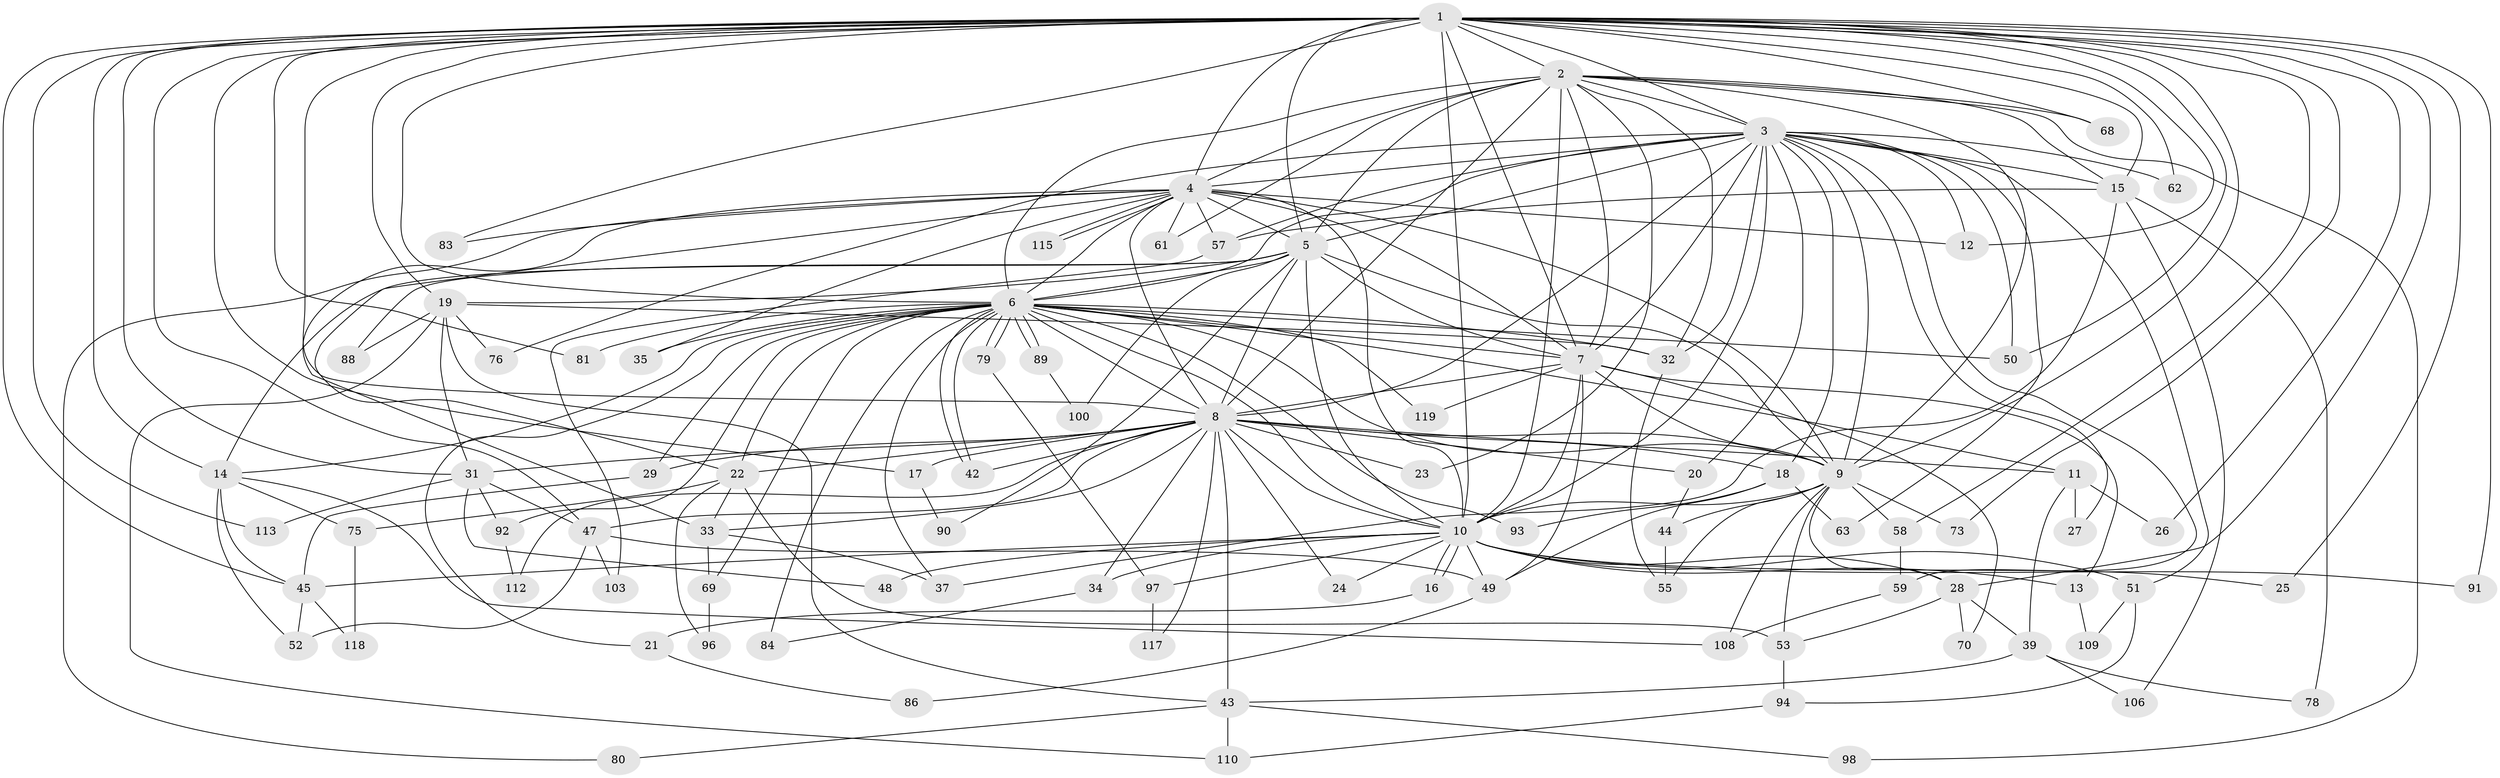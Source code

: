 // original degree distribution, {30: 0.01680672268907563, 15: 0.008403361344537815, 24: 0.008403361344537815, 20: 0.008403361344537815, 14: 0.01680672268907563, 27: 0.008403361344537815, 16: 0.008403361344537815, 23: 0.008403361344537815, 5: 0.06722689075630252, 4: 0.06722689075630252, 3: 0.226890756302521, 7: 0.01680672268907563, 6: 0.025210084033613446, 8: 0.008403361344537815, 2: 0.5042016806722689}
// Generated by graph-tools (version 1.1) at 2025/11/02/27/25 16:11:08]
// undirected, 89 vertices, 227 edges
graph export_dot {
graph [start="1"]
  node [color=gray90,style=filled];
  1 [super="+99"];
  2 [super="+30"];
  3 [super="+104"];
  4 [super="+85"];
  5;
  6 [super="+38"];
  7 [super="+46"];
  8 [super="+67"];
  9 [super="+107"];
  10 [super="+54"];
  11;
  12 [super="+116"];
  13;
  14 [super="+82"];
  15 [super="+66"];
  16;
  17;
  18 [super="+95"];
  19 [super="+74"];
  20;
  21;
  22 [super="+41"];
  23;
  24;
  25;
  26;
  27;
  28 [super="+36"];
  29 [super="+72"];
  31 [super="+40"];
  32 [super="+105"];
  33;
  34;
  35;
  37 [super="+65"];
  39 [super="+102"];
  42 [super="+64"];
  43;
  44;
  45 [super="+71"];
  47 [super="+77"];
  48;
  49 [super="+60"];
  50 [super="+56"];
  51;
  52;
  53;
  55 [super="+101"];
  57 [super="+87"];
  58;
  59 [super="+114"];
  61;
  62;
  63;
  68;
  69;
  70;
  73;
  75;
  76;
  78;
  79;
  80;
  81;
  83;
  84;
  86;
  88;
  89;
  90;
  91;
  92;
  93;
  94;
  96;
  97;
  98;
  100;
  103;
  106;
  108;
  109;
  110 [super="+111"];
  112;
  113;
  115;
  117;
  118;
  119;
  1 -- 2;
  1 -- 3 [weight=2];
  1 -- 4;
  1 -- 5;
  1 -- 6;
  1 -- 7;
  1 -- 8;
  1 -- 9;
  1 -- 10;
  1 -- 12;
  1 -- 14;
  1 -- 15;
  1 -- 17;
  1 -- 19;
  1 -- 25;
  1 -- 26;
  1 -- 28;
  1 -- 31;
  1 -- 45;
  1 -- 47;
  1 -- 50;
  1 -- 58;
  1 -- 62;
  1 -- 68;
  1 -- 73;
  1 -- 81;
  1 -- 83;
  1 -- 91;
  1 -- 113;
  2 -- 3;
  2 -- 4;
  2 -- 5;
  2 -- 6;
  2 -- 7;
  2 -- 8 [weight=2];
  2 -- 9;
  2 -- 10;
  2 -- 23;
  2 -- 61;
  2 -- 68;
  2 -- 98;
  2 -- 15;
  2 -- 32;
  3 -- 4;
  3 -- 5;
  3 -- 6;
  3 -- 7;
  3 -- 8 [weight=2];
  3 -- 9;
  3 -- 10;
  3 -- 15;
  3 -- 18;
  3 -- 20;
  3 -- 27;
  3 -- 32;
  3 -- 51;
  3 -- 57;
  3 -- 59;
  3 -- 62;
  3 -- 63;
  3 -- 76;
  3 -- 12;
  3 -- 50;
  4 -- 5;
  4 -- 6;
  4 -- 7;
  4 -- 8;
  4 -- 9;
  4 -- 10;
  4 -- 12 [weight=2];
  4 -- 33;
  4 -- 35;
  4 -- 57;
  4 -- 61;
  4 -- 80;
  4 -- 83;
  4 -- 115;
  4 -- 115;
  4 -- 22;
  5 -- 6;
  5 -- 7;
  5 -- 8;
  5 -- 9;
  5 -- 10;
  5 -- 14;
  5 -- 19;
  5 -- 88;
  5 -- 90;
  5 -- 100;
  6 -- 7 [weight=2];
  6 -- 8;
  6 -- 9;
  6 -- 10 [weight=2];
  6 -- 11;
  6 -- 21;
  6 -- 22;
  6 -- 29;
  6 -- 32;
  6 -- 35;
  6 -- 37;
  6 -- 42;
  6 -- 42;
  6 -- 50;
  6 -- 69;
  6 -- 79;
  6 -- 79;
  6 -- 81;
  6 -- 84;
  6 -- 89;
  6 -- 89;
  6 -- 93;
  6 -- 119;
  6 -- 92;
  6 -- 14;
  7 -- 8;
  7 -- 9;
  7 -- 10;
  7 -- 13;
  7 -- 49;
  7 -- 70;
  7 -- 119;
  8 -- 9;
  8 -- 10;
  8 -- 11;
  8 -- 17;
  8 -- 18;
  8 -- 20;
  8 -- 22;
  8 -- 23;
  8 -- 24;
  8 -- 29;
  8 -- 31;
  8 -- 33;
  8 -- 34;
  8 -- 43;
  8 -- 112;
  8 -- 117;
  8 -- 47;
  8 -- 42;
  9 -- 10;
  9 -- 28;
  9 -- 44;
  9 -- 55;
  9 -- 58;
  9 -- 73;
  9 -- 108;
  9 -- 53;
  10 -- 13;
  10 -- 16;
  10 -- 16;
  10 -- 24;
  10 -- 25;
  10 -- 34;
  10 -- 45;
  10 -- 48;
  10 -- 49;
  10 -- 51;
  10 -- 91;
  10 -- 97;
  10 -- 28;
  11 -- 26;
  11 -- 27;
  11 -- 39;
  13 -- 109;
  14 -- 52;
  14 -- 75;
  14 -- 108;
  14 -- 45;
  15 -- 78;
  15 -- 106;
  15 -- 57;
  15 -- 37;
  16 -- 21;
  17 -- 90;
  18 -- 63;
  18 -- 93;
  18 -- 49;
  19 -- 43;
  19 -- 76;
  19 -- 88;
  19 -- 110;
  19 -- 31;
  19 -- 32;
  20 -- 44;
  21 -- 86;
  22 -- 96;
  22 -- 33;
  22 -- 53;
  22 -- 75;
  28 -- 39;
  28 -- 53;
  28 -- 70;
  29 -- 45;
  31 -- 47;
  31 -- 48;
  31 -- 92;
  31 -- 113;
  32 -- 55;
  33 -- 37;
  33 -- 69;
  34 -- 84;
  39 -- 78;
  39 -- 106;
  39 -- 43;
  43 -- 80;
  43 -- 98;
  43 -- 110;
  44 -- 55;
  45 -- 118;
  45 -- 52;
  47 -- 52;
  47 -- 103;
  47 -- 49;
  49 -- 86;
  51 -- 94;
  51 -- 109;
  53 -- 94;
  57 -- 103;
  58 -- 59;
  59 -- 108;
  69 -- 96;
  75 -- 118;
  79 -- 97;
  89 -- 100;
  92 -- 112;
  94 -- 110;
  97 -- 117;
}
